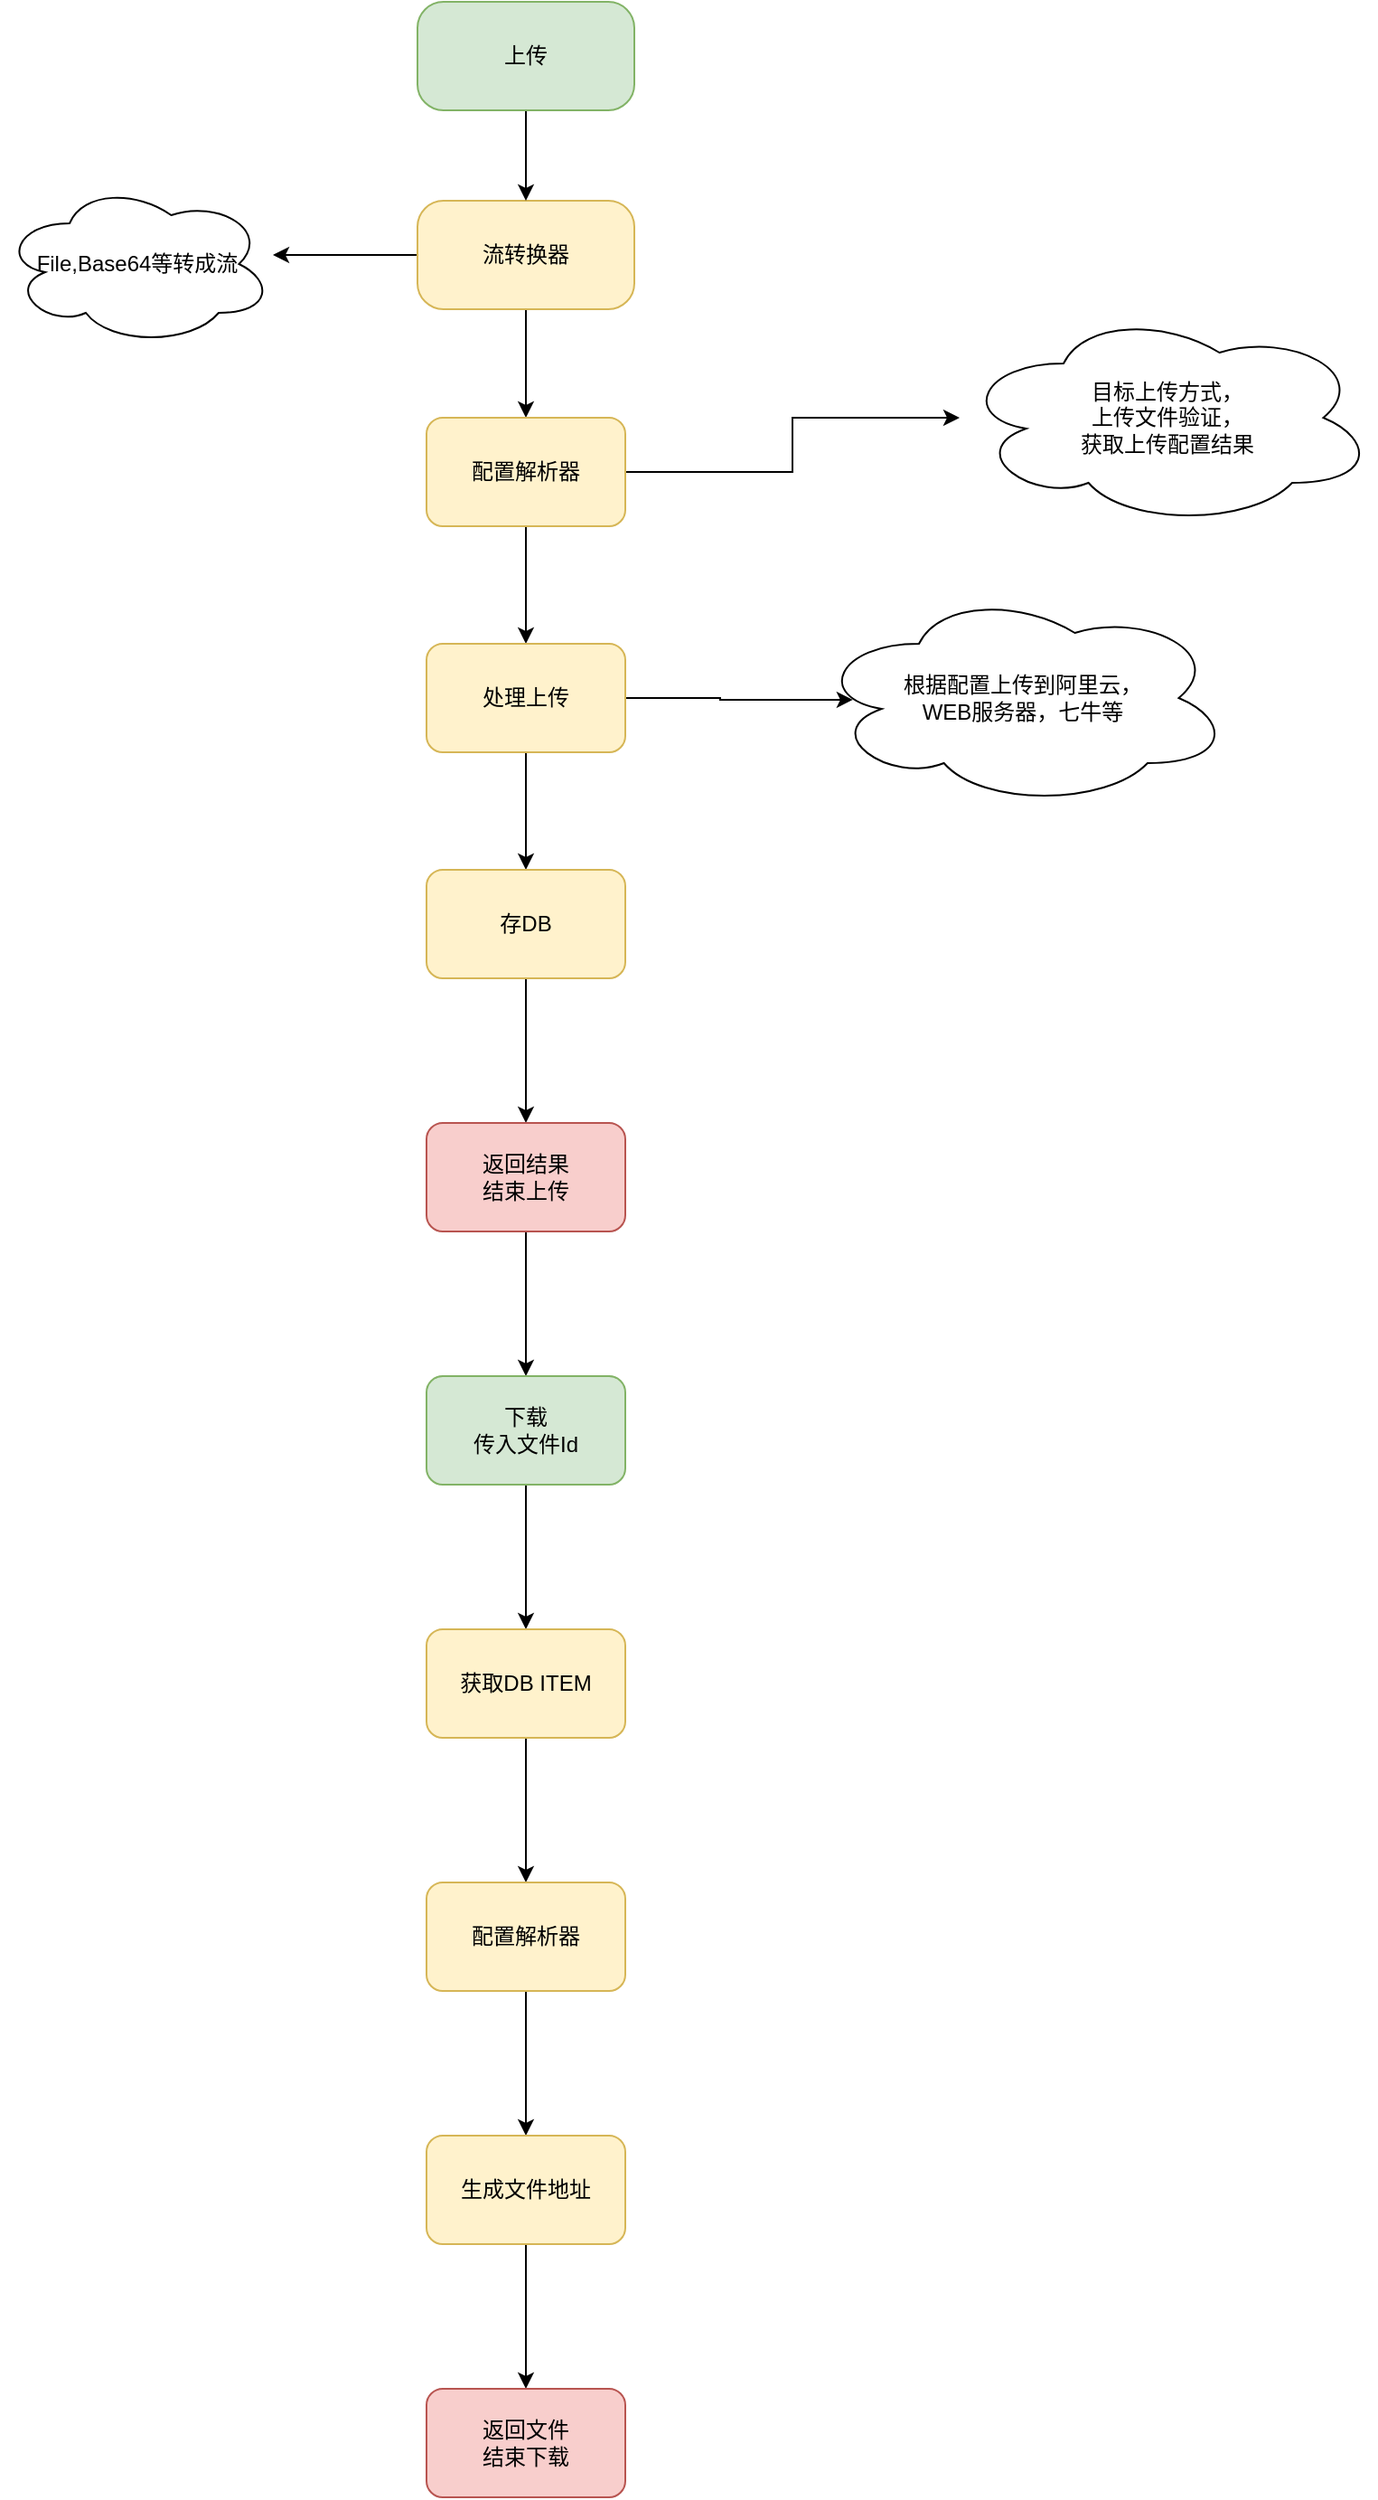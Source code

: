 <mxfile version="10.7.5" type="github"><diagram name="Page-1" id="58cdce13-f638-feb5-8d6f-7d28b1aa9fa0"><mxGraphModel dx="1549" dy="849" grid="1" gridSize="10" guides="1" tooltips="1" connect="1" arrows="1" fold="1" page="1" pageScale="1" pageWidth="1100" pageHeight="850" background="#ffffff" math="0" shadow="0"><root><mxCell id="0"/><mxCell id="1" parent="0"/><mxCell id="HZpCoRFbVIK5pINLN5MK-2" value="" style="edgeStyle=orthogonalEdgeStyle;rounded=0;orthogonalLoop=1;jettySize=auto;html=1;" edge="1" parent="1" source="382b91b5511bd0f7-6" target="HZpCoRFbVIK5pINLN5MK-1"><mxGeometry relative="1" as="geometry"/></mxCell><mxCell id="HZpCoRFbVIK5pINLN5MK-13" value="" style="edgeStyle=orthogonalEdgeStyle;rounded=0;orthogonalLoop=1;jettySize=auto;html=1;" edge="1" parent="1" source="382b91b5511bd0f7-6"><mxGeometry relative="1" as="geometry"><mxPoint x="340" y="190" as="targetPoint"/></mxGeometry></mxCell><mxCell id="382b91b5511bd0f7-6" value="流转换器" style="rounded=1;whiteSpace=wrap;html=1;arcSize=24;fillColor=#fff2cc;strokeColor=#d6b656;shadow=0;comic=0;labelBackgroundColor=none;fontFamily=Verdana;fontSize=12;align=center;" parent="1" vertex="1"><mxGeometry x="420" y="160" width="120" height="60" as="geometry"/></mxCell><mxCell id="HZpCoRFbVIK5pINLN5MK-9" style="edgeStyle=orthogonalEdgeStyle;rounded=0;orthogonalLoop=1;jettySize=auto;html=1;entryX=0.5;entryY=0;entryDx=0;entryDy=0;" edge="1" parent="1" source="HZpCoRFbVIK5pINLN5MK-7" target="382b91b5511bd0f7-6"><mxGeometry relative="1" as="geometry"><mxPoint x="480" y="120" as="targetPoint"/></mxGeometry></mxCell><mxCell id="HZpCoRFbVIK5pINLN5MK-7" value="上传" style="rounded=1;whiteSpace=wrap;html=1;arcSize=24;fillColor=#d5e8d4;strokeColor=#82b366;shadow=0;comic=0;labelBackgroundColor=none;fontFamily=Verdana;fontSize=12;align=center;" vertex="1" parent="1"><mxGeometry x="420" y="50" width="120" height="60" as="geometry"/></mxCell><mxCell id="HZpCoRFbVIK5pINLN5MK-4" value="" style="edgeStyle=orthogonalEdgeStyle;rounded=0;orthogonalLoop=1;jettySize=auto;html=1;" edge="1" parent="1" source="HZpCoRFbVIK5pINLN5MK-1" target="HZpCoRFbVIK5pINLN5MK-3"><mxGeometry relative="1" as="geometry"/></mxCell><mxCell id="HZpCoRFbVIK5pINLN5MK-6" style="edgeStyle=orthogonalEdgeStyle;rounded=0;orthogonalLoop=1;jettySize=auto;html=1;exitX=1;exitY=0.5;exitDx=0;exitDy=0;" edge="1" parent="1" source="HZpCoRFbVIK5pINLN5MK-1" target="HZpCoRFbVIK5pINLN5MK-5"><mxGeometry relative="1" as="geometry"/></mxCell><mxCell id="HZpCoRFbVIK5pINLN5MK-1" value="配置解析器" style="rounded=1;whiteSpace=wrap;html=1;fillColor=#fff2cc;strokeColor=#d6b656;" vertex="1" parent="1"><mxGeometry x="425" y="280" width="110" height="60" as="geometry"/></mxCell><mxCell id="HZpCoRFbVIK5pINLN5MK-11" value="" style="edgeStyle=orthogonalEdgeStyle;rounded=0;orthogonalLoop=1;jettySize=auto;html=1;" edge="1" parent="1" source="HZpCoRFbVIK5pINLN5MK-3" target="HZpCoRFbVIK5pINLN5MK-10"><mxGeometry relative="1" as="geometry"/></mxCell><mxCell id="HZpCoRFbVIK5pINLN5MK-30" value="" style="edgeStyle=orthogonalEdgeStyle;rounded=0;orthogonalLoop=1;jettySize=auto;html=1;entryX=0.091;entryY=0.508;entryDx=0;entryDy=0;entryPerimeter=0;" edge="1" parent="1" source="HZpCoRFbVIK5pINLN5MK-3" target="HZpCoRFbVIK5pINLN5MK-31"><mxGeometry relative="1" as="geometry"><mxPoint x="615" y="435" as="targetPoint"/></mxGeometry></mxCell><mxCell id="HZpCoRFbVIK5pINLN5MK-3" value="处理上传" style="rounded=1;whiteSpace=wrap;html=1;fillColor=#fff2cc;strokeColor=#d6b656;" vertex="1" parent="1"><mxGeometry x="425" y="405" width="110" height="60" as="geometry"/></mxCell><mxCell id="HZpCoRFbVIK5pINLN5MK-16" value="" style="edgeStyle=orthogonalEdgeStyle;rounded=0;orthogonalLoop=1;jettySize=auto;html=1;" edge="1" parent="1" source="HZpCoRFbVIK5pINLN5MK-10" target="HZpCoRFbVIK5pINLN5MK-15"><mxGeometry relative="1" as="geometry"/></mxCell><mxCell id="HZpCoRFbVIK5pINLN5MK-10" value="存DB" style="rounded=1;whiteSpace=wrap;html=1;fillColor=#fff2cc;strokeColor=#d6b656;" vertex="1" parent="1"><mxGeometry x="425" y="530" width="110" height="60" as="geometry"/></mxCell><mxCell id="HZpCoRFbVIK5pINLN5MK-18" value="" style="edgeStyle=orthogonalEdgeStyle;rounded=0;orthogonalLoop=1;jettySize=auto;html=1;" edge="1" parent="1" source="HZpCoRFbVIK5pINLN5MK-15" target="HZpCoRFbVIK5pINLN5MK-17"><mxGeometry relative="1" as="geometry"/></mxCell><mxCell id="HZpCoRFbVIK5pINLN5MK-15" value="返回结果&lt;br&gt;结束上传&lt;br&gt;" style="rounded=1;whiteSpace=wrap;html=1;fillColor=#f8cecc;strokeColor=#b85450;" vertex="1" parent="1"><mxGeometry x="425" y="670" width="110" height="60" as="geometry"/></mxCell><mxCell id="HZpCoRFbVIK5pINLN5MK-20" value="" style="edgeStyle=orthogonalEdgeStyle;rounded=0;orthogonalLoop=1;jettySize=auto;html=1;" edge="1" parent="1" source="HZpCoRFbVIK5pINLN5MK-17" target="HZpCoRFbVIK5pINLN5MK-19"><mxGeometry relative="1" as="geometry"/></mxCell><mxCell id="HZpCoRFbVIK5pINLN5MK-17" value="下载&lt;br&gt;传入文件Id&lt;br&gt;" style="rounded=1;whiteSpace=wrap;html=1;fillColor=#d5e8d4;strokeColor=#82b366;" vertex="1" parent="1"><mxGeometry x="425" y="810" width="110" height="60" as="geometry"/></mxCell><mxCell id="HZpCoRFbVIK5pINLN5MK-22" value="" style="edgeStyle=orthogonalEdgeStyle;rounded=0;orthogonalLoop=1;jettySize=auto;html=1;" edge="1" parent="1" source="HZpCoRFbVIK5pINLN5MK-19" target="HZpCoRFbVIK5pINLN5MK-21"><mxGeometry relative="1" as="geometry"/></mxCell><mxCell id="HZpCoRFbVIK5pINLN5MK-19" value="获取DB ITEM" style="rounded=1;whiteSpace=wrap;html=1;fillColor=#fff2cc;strokeColor=#d6b656;" vertex="1" parent="1"><mxGeometry x="425" y="950" width="110" height="60" as="geometry"/></mxCell><mxCell id="HZpCoRFbVIK5pINLN5MK-26" value="" style="edgeStyle=orthogonalEdgeStyle;rounded=0;orthogonalLoop=1;jettySize=auto;html=1;" edge="1" parent="1" source="HZpCoRFbVIK5pINLN5MK-21" target="HZpCoRFbVIK5pINLN5MK-25"><mxGeometry relative="1" as="geometry"/></mxCell><mxCell id="HZpCoRFbVIK5pINLN5MK-21" value="配置解析器" style="rounded=1;whiteSpace=wrap;html=1;fillColor=#fff2cc;strokeColor=#d6b656;" vertex="1" parent="1"><mxGeometry x="425" y="1090" width="110" height="60" as="geometry"/></mxCell><mxCell id="HZpCoRFbVIK5pINLN5MK-28" value="" style="edgeStyle=orthogonalEdgeStyle;rounded=0;orthogonalLoop=1;jettySize=auto;html=1;" edge="1" parent="1" source="HZpCoRFbVIK5pINLN5MK-25" target="HZpCoRFbVIK5pINLN5MK-27"><mxGeometry relative="1" as="geometry"/></mxCell><mxCell id="HZpCoRFbVIK5pINLN5MK-25" value="生成文件地址&lt;br&gt;" style="rounded=1;whiteSpace=wrap;html=1;fillColor=#fff2cc;strokeColor=#d6b656;" vertex="1" parent="1"><mxGeometry x="425" y="1230" width="110" height="60" as="geometry"/></mxCell><mxCell id="HZpCoRFbVIK5pINLN5MK-27" value="返回文件&lt;br&gt;结束下载&lt;br&gt;" style="rounded=1;whiteSpace=wrap;html=1;fillColor=#f8cecc;strokeColor=#b85450;" vertex="1" parent="1"><mxGeometry x="425" y="1370" width="110" height="60" as="geometry"/></mxCell><mxCell id="HZpCoRFbVIK5pINLN5MK-5" value="目标上传方式，&lt;br&gt;上传文件验证，&lt;br&gt;获取上传配置结果&lt;br&gt;" style="ellipse;shape=cloud;whiteSpace=wrap;html=1;" vertex="1" parent="1"><mxGeometry x="720" y="220" width="230" height="120" as="geometry"/></mxCell><mxCell id="HZpCoRFbVIK5pINLN5MK-14" value="File,Base64等转成流" style="ellipse;shape=cloud;whiteSpace=wrap;html=1;" vertex="1" parent="1"><mxGeometry x="190" y="150" width="150" height="90" as="geometry"/></mxCell><mxCell id="HZpCoRFbVIK5pINLN5MK-31" value="根据配置上传到阿里云，&lt;br&gt;WEB服务器，七牛等&lt;br&gt;" style="ellipse;shape=cloud;whiteSpace=wrap;html=1;" vertex="1" parent="1"><mxGeometry x="640" y="375" width="230" height="120" as="geometry"/></mxCell></root></mxGraphModel></diagram></mxfile>